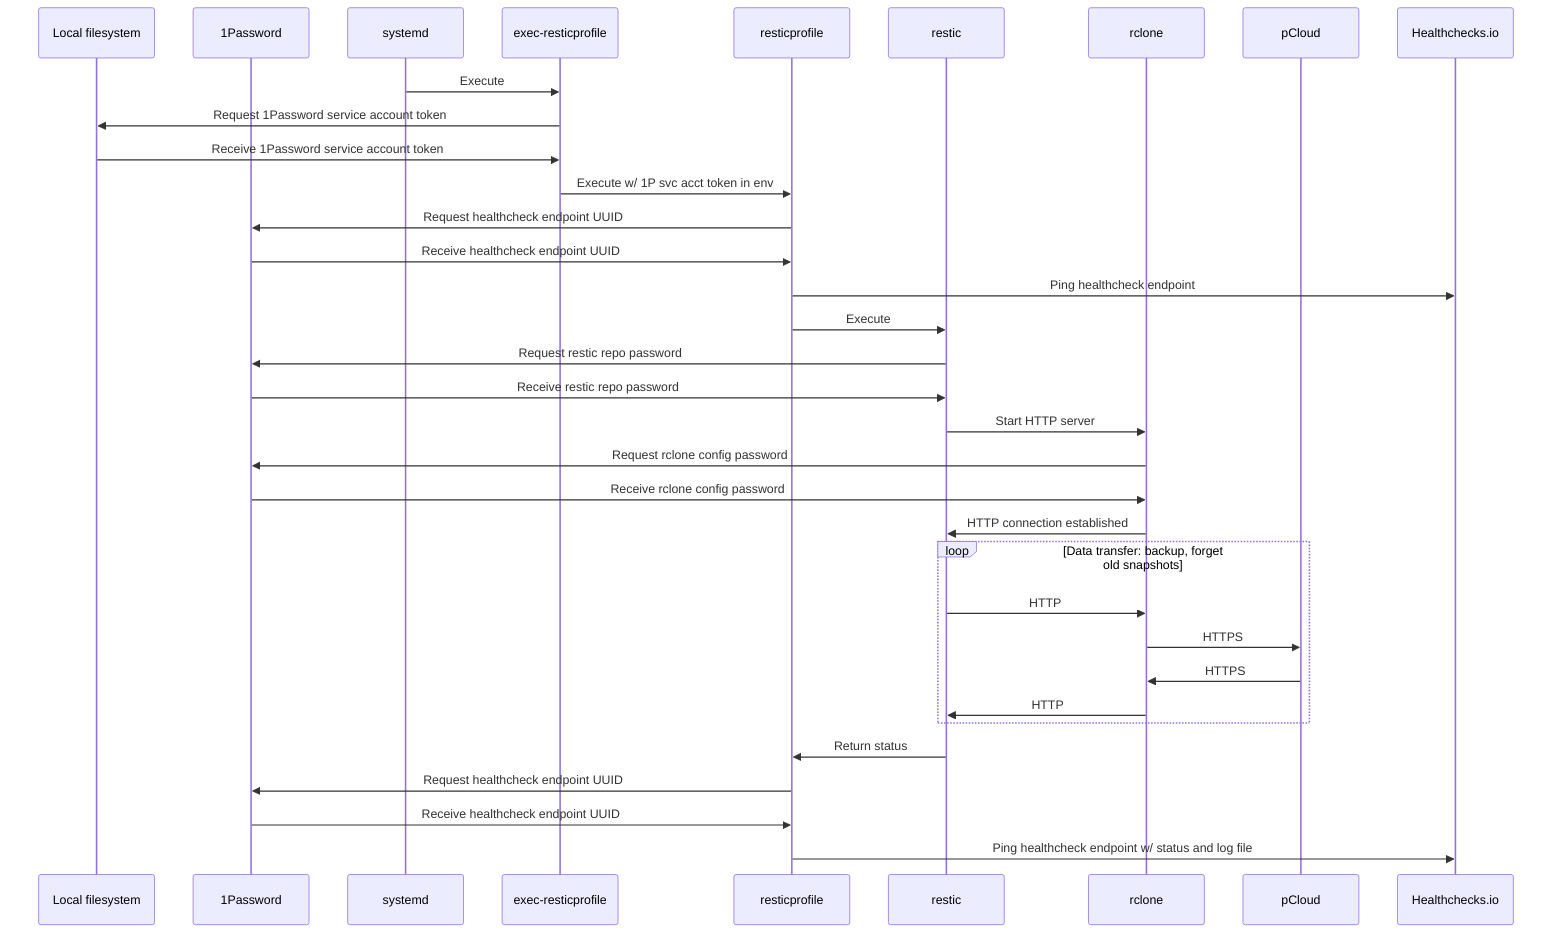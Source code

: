 sequenceDiagram

  participant FS as Local filesystem
  participant 1P as 1Password

  participant SD as systemd
  participant ER as exec-resticprofile
  participant RP as resticprofile
  participant RE as restic
  participant RC as rclone

  participant PC as pCloud
  participant HC as Healthchecks.io

  SD ->> ER: Execute
  ER ->> FS: Request 1Password service account token
  FS ->> ER: Receive 1Password service account token
  ER ->> RP: Execute w/ 1P svc acct token in env
  RP ->> 1P: Request healthcheck endpoint UUID
  1P ->> RP: Receive healthcheck endpoint UUID
  RP ->> HC: Ping healthcheck endpoint
  RP ->> RE: Execute
  RE ->> 1P: Request restic repo password
  1P ->> RE: Receive restic repo password
  RE ->> RC: Start HTTP server
  RC ->> 1P: Request rclone config password
  1P ->> RC: Receive rclone config password
  RC ->> RE: HTTP connection established

  loop Data transfer: backup, forget old snapshots
    RE ->> RC: HTTP
    RC ->> PC: HTTPS
    PC ->> RC: HTTPS
    RC ->> RE: HTTP
  end

  RE ->> RP: Return status
  RP ->> 1P: Request healthcheck endpoint UUID
  1P ->> RP: Receive healthcheck endpoint UUID
  RP ->> HC: Ping healthcheck endpoint w/ status and log file